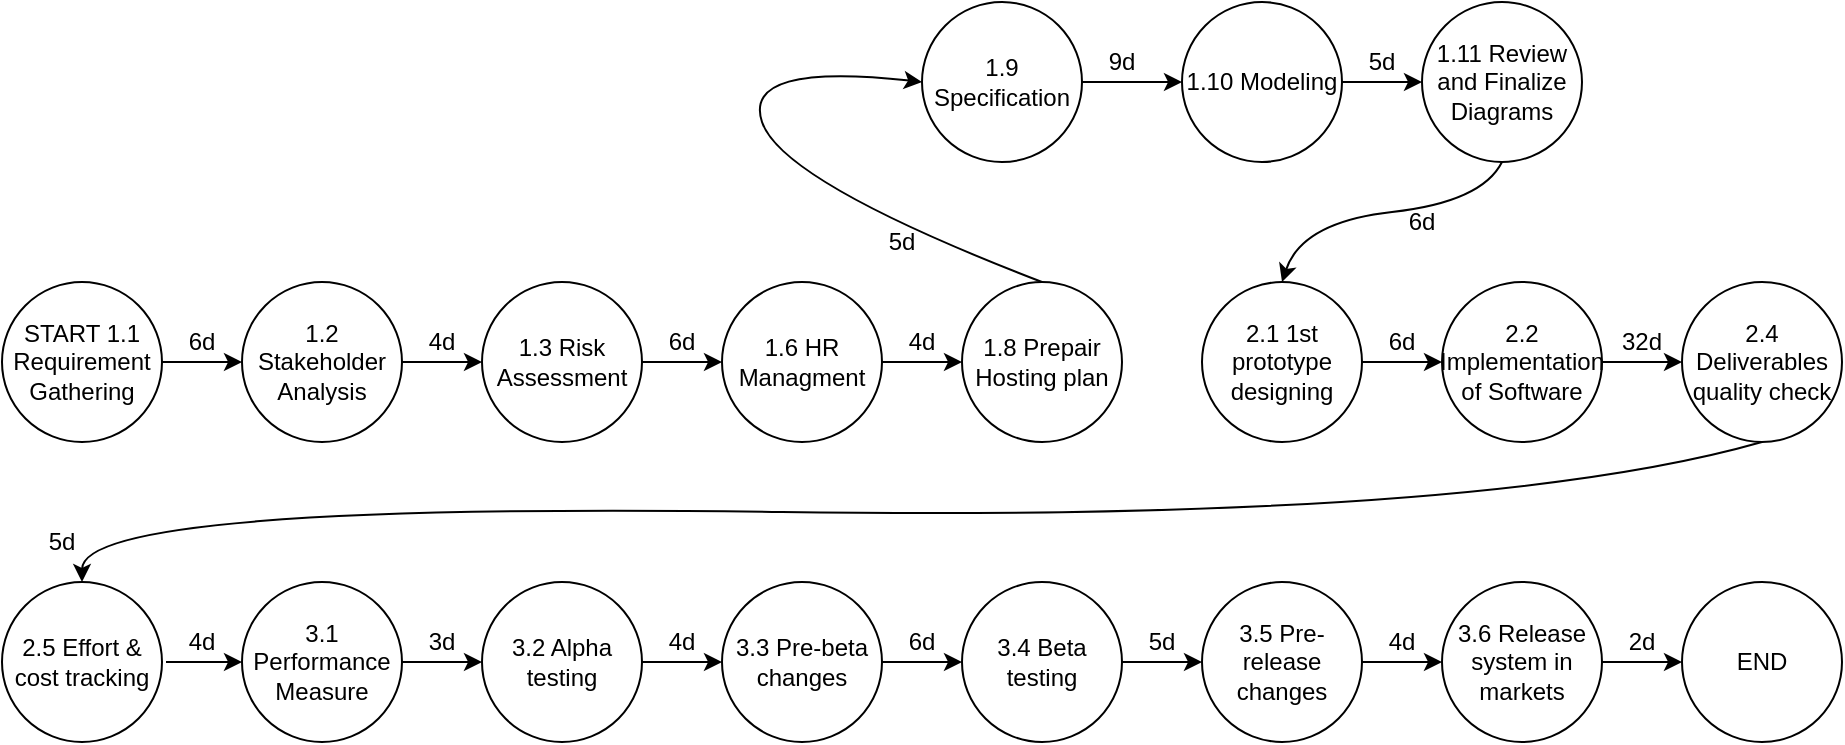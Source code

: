 <mxfile version="13.9.9" type="device"><diagram id="nDJNusIrOSoJLzMzl-mA" name="Page-1"><mxGraphModel dx="1487" dy="707" grid="1" gridSize="10" guides="1" tooltips="1" connect="1" arrows="1" fold="1" page="1" pageScale="1" pageWidth="827" pageHeight="1169" math="0" shadow="0"><root><mxCell id="0"/><mxCell id="1" parent="0"/><mxCell id="JX0Lg0hotUuYufaWb5vS-2" value="&lt;span&gt;START 1.1 Requirement Gathering&lt;/span&gt;" style="ellipse;whiteSpace=wrap;html=1;aspect=fixed;" parent="1" vertex="1"><mxGeometry y="170" width="80" height="80" as="geometry"/></mxCell><mxCell id="JX0Lg0hotUuYufaWb5vS-3" value="&lt;span&gt;1.2 Stakeholder Analysis&lt;/span&gt;" style="ellipse;whiteSpace=wrap;html=1;aspect=fixed;" parent="1" vertex="1"><mxGeometry x="120" y="170" width="80" height="80" as="geometry"/></mxCell><mxCell id="JX0Lg0hotUuYufaWb5vS-4" value="&lt;span&gt;1.3 Risk Assessment&lt;/span&gt;" style="ellipse;whiteSpace=wrap;html=1;aspect=fixed;" parent="1" vertex="1"><mxGeometry x="240" y="170" width="80" height="80" as="geometry"/></mxCell><mxCell id="JX0Lg0hotUuYufaWb5vS-5" value="&lt;span&gt;1.6 HR Managment&lt;/span&gt;" style="ellipse;whiteSpace=wrap;html=1;aspect=fixed;" parent="1" vertex="1"><mxGeometry x="360" y="170" width="80" height="80" as="geometry"/></mxCell><mxCell id="JX0Lg0hotUuYufaWb5vS-6" value="&lt;span&gt;1.8 Prepair Hosting plan&lt;/span&gt;" style="ellipse;whiteSpace=wrap;html=1;aspect=fixed;" parent="1" vertex="1"><mxGeometry x="480" y="170" width="80" height="80" as="geometry"/></mxCell><mxCell id="JX0Lg0hotUuYufaWb5vS-7" value="&lt;span&gt;2.1 1st prototype designing&lt;/span&gt;" style="ellipse;whiteSpace=wrap;html=1;aspect=fixed;" parent="1" vertex="1"><mxGeometry x="600" y="170" width="80" height="80" as="geometry"/></mxCell><mxCell id="JX0Lg0hotUuYufaWb5vS-8" value="&lt;span&gt;2.2 Implementation of Software&lt;/span&gt;" style="ellipse;whiteSpace=wrap;html=1;aspect=fixed;" parent="1" vertex="1"><mxGeometry x="720" y="170" width="80" height="80" as="geometry"/></mxCell><mxCell id="JX0Lg0hotUuYufaWb5vS-9" value="&lt;span&gt;2.4 Deliverables quality check&lt;/span&gt;" style="ellipse;whiteSpace=wrap;html=1;aspect=fixed;" parent="1" vertex="1"><mxGeometry x="840" y="170" width="80" height="80" as="geometry"/></mxCell><mxCell id="JX0Lg0hotUuYufaWb5vS-10" value="&lt;span&gt;2.5 Effort &amp;amp; cost tracking&lt;/span&gt;" style="ellipse;whiteSpace=wrap;html=1;aspect=fixed;" parent="1" vertex="1"><mxGeometry y="320" width="80" height="80" as="geometry"/></mxCell><mxCell id="JX0Lg0hotUuYufaWb5vS-11" value="&lt;span&gt;3.1 Performance Measure&lt;br&gt;&lt;/span&gt;" style="ellipse;whiteSpace=wrap;html=1;aspect=fixed;" parent="1" vertex="1"><mxGeometry x="120" y="320" width="80" height="80" as="geometry"/></mxCell><mxCell id="JX0Lg0hotUuYufaWb5vS-12" value="&lt;span&gt;3.2 Alpha testing&lt;br&gt;&lt;/span&gt;" style="ellipse;whiteSpace=wrap;html=1;aspect=fixed;" parent="1" vertex="1"><mxGeometry x="240" y="320" width="80" height="80" as="geometry"/></mxCell><mxCell id="JX0Lg0hotUuYufaWb5vS-14" value="&lt;span&gt;3.3 Pre-beta changes&lt;br&gt;&lt;/span&gt;" style="ellipse;whiteSpace=wrap;html=1;aspect=fixed;" parent="1" vertex="1"><mxGeometry x="360" y="320" width="80" height="80" as="geometry"/></mxCell><mxCell id="JX0Lg0hotUuYufaWb5vS-15" value="&lt;span&gt;3.4 Beta testing&lt;br&gt;&lt;/span&gt;" style="ellipse;whiteSpace=wrap;html=1;aspect=fixed;" parent="1" vertex="1"><mxGeometry x="480" y="320" width="80" height="80" as="geometry"/></mxCell><mxCell id="JX0Lg0hotUuYufaWb5vS-16" value="&lt;span&gt;3.5 Pre-release changes&lt;br&gt;&lt;/span&gt;" style="ellipse;whiteSpace=wrap;html=1;aspect=fixed;" parent="1" vertex="1"><mxGeometry x="600" y="320" width="80" height="80" as="geometry"/></mxCell><mxCell id="JX0Lg0hotUuYufaWb5vS-17" value="&lt;span&gt;3.6 Release system in markets&lt;br&gt;&lt;/span&gt;" style="ellipse;whiteSpace=wrap;html=1;aspect=fixed;" parent="1" vertex="1"><mxGeometry x="720" y="320" width="80" height="80" as="geometry"/></mxCell><mxCell id="JX0Lg0hotUuYufaWb5vS-18" value="" style="endArrow=classic;html=1;exitX=1;exitY=0.5;exitDx=0;exitDy=0;entryX=0;entryY=0.5;entryDx=0;entryDy=0;" parent="1" source="JX0Lg0hotUuYufaWb5vS-2" target="JX0Lg0hotUuYufaWb5vS-3" edge="1"><mxGeometry width="50" height="50" relative="1" as="geometry"><mxPoint x="160" y="320" as="sourcePoint"/><mxPoint x="210" y="270" as="targetPoint"/></mxGeometry></mxCell><mxCell id="JX0Lg0hotUuYufaWb5vS-19" value="" style="endArrow=classic;html=1;exitX=1;exitY=0.5;exitDx=0;exitDy=0;entryX=0;entryY=0.5;entryDx=0;entryDy=0;" parent="1" source="JX0Lg0hotUuYufaWb5vS-3" target="JX0Lg0hotUuYufaWb5vS-4" edge="1"><mxGeometry width="50" height="50" relative="1" as="geometry"><mxPoint x="90" y="220" as="sourcePoint"/><mxPoint x="130" y="220" as="targetPoint"/></mxGeometry></mxCell><mxCell id="JX0Lg0hotUuYufaWb5vS-20" value="" style="endArrow=classic;html=1;exitX=1;exitY=0.5;exitDx=0;exitDy=0;entryX=0;entryY=0.5;entryDx=0;entryDy=0;" parent="1" source="JX0Lg0hotUuYufaWb5vS-4" target="JX0Lg0hotUuYufaWb5vS-5" edge="1"><mxGeometry width="50" height="50" relative="1" as="geometry"><mxPoint x="210" y="220" as="sourcePoint"/><mxPoint x="250" y="220" as="targetPoint"/></mxGeometry></mxCell><mxCell id="JX0Lg0hotUuYufaWb5vS-21" value="" style="endArrow=classic;html=1;exitX=1;exitY=0.5;exitDx=0;exitDy=0;entryX=0;entryY=0.5;entryDx=0;entryDy=0;" parent="1" source="JX0Lg0hotUuYufaWb5vS-5" target="JX0Lg0hotUuYufaWb5vS-6" edge="1"><mxGeometry width="50" height="50" relative="1" as="geometry"><mxPoint x="220" y="230" as="sourcePoint"/><mxPoint x="260" y="230" as="targetPoint"/></mxGeometry></mxCell><mxCell id="JX0Lg0hotUuYufaWb5vS-23" value="" style="endArrow=classic;html=1;exitX=1;exitY=0.5;exitDx=0;exitDy=0;entryX=0;entryY=0.5;entryDx=0;entryDy=0;" parent="1" source="JX0Lg0hotUuYufaWb5vS-7" target="JX0Lg0hotUuYufaWb5vS-8" edge="1"><mxGeometry width="50" height="50" relative="1" as="geometry"><mxPoint x="570" y="220" as="sourcePoint"/><mxPoint x="610" y="220" as="targetPoint"/></mxGeometry></mxCell><mxCell id="JX0Lg0hotUuYufaWb5vS-25" value="" style="curved=1;endArrow=classic;html=1;exitX=0.5;exitY=1;exitDx=0;exitDy=0;entryX=0.5;entryY=0;entryDx=0;entryDy=0;" parent="1" source="JX0Lg0hotUuYufaWb5vS-9" target="JX0Lg0hotUuYufaWb5vS-10" edge="1"><mxGeometry width="50" height="50" relative="1" as="geometry"><mxPoint x="690" y="320" as="sourcePoint"/><mxPoint x="200" y="280" as="targetPoint"/><Array as="points"><mxPoint x="740" y="290"/><mxPoint x="40" y="280"/></Array></mxGeometry></mxCell><mxCell id="JX0Lg0hotUuYufaWb5vS-26" value="" style="endArrow=classic;html=1;exitX=1;exitY=0.5;exitDx=0;exitDy=0;entryX=0;entryY=0.5;entryDx=0;entryDy=0;" parent="1" source="JX0Lg0hotUuYufaWb5vS-8" target="JX0Lg0hotUuYufaWb5vS-9" edge="1"><mxGeometry width="50" height="50" relative="1" as="geometry"><mxPoint x="690" y="220" as="sourcePoint"/><mxPoint x="730" y="220" as="targetPoint"/></mxGeometry></mxCell><mxCell id="JX0Lg0hotUuYufaWb5vS-27" value="" style="endArrow=classic;html=1;entryX=0;entryY=0.5;entryDx=0;entryDy=0;" parent="1" target="JX0Lg0hotUuYufaWb5vS-11" edge="1"><mxGeometry width="50" height="50" relative="1" as="geometry"><mxPoint x="82" y="360" as="sourcePoint"/><mxPoint x="130" y="220" as="targetPoint"/></mxGeometry></mxCell><mxCell id="JX0Lg0hotUuYufaWb5vS-28" value="" style="endArrow=classic;html=1;entryX=0;entryY=0.5;entryDx=0;entryDy=0;exitX=1;exitY=0.5;exitDx=0;exitDy=0;" parent="1" source="JX0Lg0hotUuYufaWb5vS-11" target="JX0Lg0hotUuYufaWb5vS-12" edge="1"><mxGeometry width="50" height="50" relative="1" as="geometry"><mxPoint x="92" y="370" as="sourcePoint"/><mxPoint x="130" y="370" as="targetPoint"/></mxGeometry></mxCell><mxCell id="JX0Lg0hotUuYufaWb5vS-29" value="" style="endArrow=classic;html=1;entryX=0;entryY=0.5;entryDx=0;entryDy=0;" parent="1" target="JX0Lg0hotUuYufaWb5vS-14" edge="1"><mxGeometry width="50" height="50" relative="1" as="geometry"><mxPoint x="320" y="360" as="sourcePoint"/><mxPoint x="250" y="370" as="targetPoint"/></mxGeometry></mxCell><mxCell id="JX0Lg0hotUuYufaWb5vS-30" value="" style="endArrow=classic;html=1;entryX=0;entryY=0.5;entryDx=0;entryDy=0;exitX=1;exitY=0.5;exitDx=0;exitDy=0;" parent="1" source="JX0Lg0hotUuYufaWb5vS-14" target="JX0Lg0hotUuYufaWb5vS-15" edge="1"><mxGeometry width="50" height="50" relative="1" as="geometry"><mxPoint x="330" y="370" as="sourcePoint"/><mxPoint x="370" y="370" as="targetPoint"/></mxGeometry></mxCell><mxCell id="JX0Lg0hotUuYufaWb5vS-31" value="" style="endArrow=classic;html=1;exitX=1;exitY=0.5;exitDx=0;exitDy=0;" parent="1" source="JX0Lg0hotUuYufaWb5vS-15" target="JX0Lg0hotUuYufaWb5vS-16" edge="1"><mxGeometry width="50" height="50" relative="1" as="geometry"><mxPoint x="450" y="370" as="sourcePoint"/><mxPoint x="490" y="370" as="targetPoint"/></mxGeometry></mxCell><mxCell id="JX0Lg0hotUuYufaWb5vS-32" value="" style="endArrow=classic;html=1;exitX=1;exitY=0.5;exitDx=0;exitDy=0;entryX=0;entryY=0.5;entryDx=0;entryDy=0;" parent="1" source="JX0Lg0hotUuYufaWb5vS-16" target="JX0Lg0hotUuYufaWb5vS-17" edge="1"><mxGeometry width="50" height="50" relative="1" as="geometry"><mxPoint x="570" y="370" as="sourcePoint"/><mxPoint x="610" y="370" as="targetPoint"/></mxGeometry></mxCell><mxCell id="JX0Lg0hotUuYufaWb5vS-33" value="6d" style="text;html=1;strokeColor=none;fillColor=none;align=center;verticalAlign=middle;whiteSpace=wrap;rounded=0;" parent="1" vertex="1"><mxGeometry x="80" y="190" width="40" height="20" as="geometry"/></mxCell><mxCell id="JX0Lg0hotUuYufaWb5vS-34" value="4d" style="text;html=1;strokeColor=none;fillColor=none;align=center;verticalAlign=middle;whiteSpace=wrap;rounded=0;" parent="1" vertex="1"><mxGeometry x="200" y="190" width="40" height="20" as="geometry"/></mxCell><mxCell id="JX0Lg0hotUuYufaWb5vS-35" value="6d" style="text;html=1;strokeColor=none;fillColor=none;align=center;verticalAlign=middle;whiteSpace=wrap;rounded=0;" parent="1" vertex="1"><mxGeometry x="320" y="190" width="40" height="20" as="geometry"/></mxCell><mxCell id="JX0Lg0hotUuYufaWb5vS-36" value="4d" style="text;html=1;strokeColor=none;fillColor=none;align=center;verticalAlign=middle;whiteSpace=wrap;rounded=0;" parent="1" vertex="1"><mxGeometry x="440" y="190" width="40" height="20" as="geometry"/></mxCell><mxCell id="JX0Lg0hotUuYufaWb5vS-37" value="5d" style="text;html=1;strokeColor=none;fillColor=none;align=center;verticalAlign=middle;whiteSpace=wrap;rounded=0;" parent="1" vertex="1"><mxGeometry x="430" y="140" width="40" height="20" as="geometry"/></mxCell><mxCell id="JX0Lg0hotUuYufaWb5vS-38" value="6d" style="text;html=1;strokeColor=none;fillColor=none;align=center;verticalAlign=middle;whiteSpace=wrap;rounded=0;" parent="1" vertex="1"><mxGeometry x="680" y="190" width="40" height="20" as="geometry"/></mxCell><mxCell id="JX0Lg0hotUuYufaWb5vS-39" value="32d" style="text;html=1;strokeColor=none;fillColor=none;align=center;verticalAlign=middle;whiteSpace=wrap;rounded=0;" parent="1" vertex="1"><mxGeometry x="800" y="190" width="40" height="20" as="geometry"/></mxCell><mxCell id="JX0Lg0hotUuYufaWb5vS-40" value="5d" style="text;html=1;strokeColor=none;fillColor=none;align=center;verticalAlign=middle;whiteSpace=wrap;rounded=0;" parent="1" vertex="1"><mxGeometry x="10" y="290" width="40" height="20" as="geometry"/></mxCell><mxCell id="JX0Lg0hotUuYufaWb5vS-41" value="4d" style="text;html=1;strokeColor=none;fillColor=none;align=center;verticalAlign=middle;whiteSpace=wrap;rounded=0;" parent="1" vertex="1"><mxGeometry x="80" y="340" width="40" height="20" as="geometry"/></mxCell><mxCell id="JX0Lg0hotUuYufaWb5vS-42" value="3d" style="text;html=1;strokeColor=none;fillColor=none;align=center;verticalAlign=middle;whiteSpace=wrap;rounded=0;" parent="1" vertex="1"><mxGeometry x="200" y="340" width="40" height="20" as="geometry"/></mxCell><mxCell id="JX0Lg0hotUuYufaWb5vS-43" value="4d" style="text;html=1;strokeColor=none;fillColor=none;align=center;verticalAlign=middle;whiteSpace=wrap;rounded=0;" parent="1" vertex="1"><mxGeometry x="320" y="340" width="40" height="20" as="geometry"/></mxCell><mxCell id="JX0Lg0hotUuYufaWb5vS-44" value="6d" style="text;html=1;strokeColor=none;fillColor=none;align=center;verticalAlign=middle;whiteSpace=wrap;rounded=0;" parent="1" vertex="1"><mxGeometry x="440" y="340" width="40" height="20" as="geometry"/></mxCell><mxCell id="JX0Lg0hotUuYufaWb5vS-45" value="5d" style="text;html=1;strokeColor=none;fillColor=none;align=center;verticalAlign=middle;whiteSpace=wrap;rounded=0;" parent="1" vertex="1"><mxGeometry x="560" y="340" width="40" height="20" as="geometry"/></mxCell><mxCell id="JX0Lg0hotUuYufaWb5vS-46" value="4d" style="text;html=1;strokeColor=none;fillColor=none;align=center;verticalAlign=middle;whiteSpace=wrap;rounded=0;" parent="1" vertex="1"><mxGeometry x="680" y="340" width="40" height="20" as="geometry"/></mxCell><mxCell id="JX0Lg0hotUuYufaWb5vS-47" value="&lt;span&gt;END&lt;br&gt;&lt;/span&gt;" style="ellipse;whiteSpace=wrap;html=1;aspect=fixed;" parent="1" vertex="1"><mxGeometry x="840" y="320" width="80" height="80" as="geometry"/></mxCell><mxCell id="JX0Lg0hotUuYufaWb5vS-48" value="2d" style="text;html=1;strokeColor=none;fillColor=none;align=center;verticalAlign=middle;whiteSpace=wrap;rounded=0;" parent="1" vertex="1"><mxGeometry x="800" y="340" width="40" height="20" as="geometry"/></mxCell><mxCell id="JX0Lg0hotUuYufaWb5vS-49" value="" style="endArrow=classic;html=1;exitX=1;exitY=0.5;exitDx=0;exitDy=0;entryX=0;entryY=0.5;entryDx=0;entryDy=0;" parent="1" source="JX0Lg0hotUuYufaWb5vS-17" target="JX0Lg0hotUuYufaWb5vS-47" edge="1"><mxGeometry width="50" height="50" relative="1" as="geometry"><mxPoint x="570" y="370" as="sourcePoint"/><mxPoint x="610.0" y="370" as="targetPoint"/></mxGeometry></mxCell><mxCell id="wWGgXtt5BqtgIjc9QTHq-1" value="&lt;span&gt;1.9 Specification&lt;/span&gt;" style="ellipse;whiteSpace=wrap;html=1;aspect=fixed;" vertex="1" parent="1"><mxGeometry x="460" y="30" width="80" height="80" as="geometry"/></mxCell><mxCell id="wWGgXtt5BqtgIjc9QTHq-2" value="&lt;span&gt;1.10 Modeling&lt;/span&gt;" style="ellipse;whiteSpace=wrap;html=1;aspect=fixed;" vertex="1" parent="1"><mxGeometry x="590" y="30" width="80" height="80" as="geometry"/></mxCell><mxCell id="wWGgXtt5BqtgIjc9QTHq-3" value="&lt;span&gt;1.11 Review and Finalize Diagrams&lt;/span&gt;" style="ellipse;whiteSpace=wrap;html=1;aspect=fixed;" vertex="1" parent="1"><mxGeometry x="710" y="30" width="80" height="80" as="geometry"/></mxCell><mxCell id="wWGgXtt5BqtgIjc9QTHq-5" value="" style="endArrow=classic;html=1;exitX=1;exitY=0.5;exitDx=0;exitDy=0;entryX=0;entryY=0.5;entryDx=0;entryDy=0;" edge="1" parent="1" source="wWGgXtt5BqtgIjc9QTHq-1" target="wWGgXtt5BqtgIjc9QTHq-2"><mxGeometry width="50" height="50" relative="1" as="geometry"><mxPoint x="530" y="180" as="sourcePoint"/><mxPoint x="510" y="120" as="targetPoint"/></mxGeometry></mxCell><mxCell id="wWGgXtt5BqtgIjc9QTHq-6" value="" style="endArrow=classic;html=1;exitX=1;exitY=0.5;exitDx=0;exitDy=0;entryX=0;entryY=0.5;entryDx=0;entryDy=0;" edge="1" parent="1" source="wWGgXtt5BqtgIjc9QTHq-2" target="wWGgXtt5BqtgIjc9QTHq-3"><mxGeometry width="50" height="50" relative="1" as="geometry"><mxPoint x="550" y="80" as="sourcePoint"/><mxPoint x="600" y="80" as="targetPoint"/></mxGeometry></mxCell><mxCell id="wWGgXtt5BqtgIjc9QTHq-8" value="9d" style="text;html=1;strokeColor=none;fillColor=none;align=center;verticalAlign=middle;whiteSpace=wrap;rounded=0;" vertex="1" parent="1"><mxGeometry x="540" y="50" width="40" height="20" as="geometry"/></mxCell><mxCell id="wWGgXtt5BqtgIjc9QTHq-9" value="5d" style="text;html=1;strokeColor=none;fillColor=none;align=center;verticalAlign=middle;whiteSpace=wrap;rounded=0;" vertex="1" parent="1"><mxGeometry x="670" y="50" width="40" height="20" as="geometry"/></mxCell><mxCell id="wWGgXtt5BqtgIjc9QTHq-11" value="" style="curved=1;endArrow=classic;html=1;exitX=0.5;exitY=1;exitDx=0;exitDy=0;entryX=0.5;entryY=0;entryDx=0;entryDy=0;" edge="1" parent="1" source="wWGgXtt5BqtgIjc9QTHq-3" target="JX0Lg0hotUuYufaWb5vS-7"><mxGeometry width="50" height="50" relative="1" as="geometry"><mxPoint x="500" y="240" as="sourcePoint"/><mxPoint x="550" y="190" as="targetPoint"/><Array as="points"><mxPoint x="740" y="130"/><mxPoint x="650" y="140"/></Array></mxGeometry></mxCell><mxCell id="wWGgXtt5BqtgIjc9QTHq-13" value="6d" style="text;html=1;strokeColor=none;fillColor=none;align=center;verticalAlign=middle;whiteSpace=wrap;rounded=0;" vertex="1" parent="1"><mxGeometry x="690" y="130" width="40" height="20" as="geometry"/></mxCell><mxCell id="wWGgXtt5BqtgIjc9QTHq-14" value="" style="curved=1;endArrow=classic;html=1;entryX=0;entryY=0.5;entryDx=0;entryDy=0;exitX=0.5;exitY=0;exitDx=0;exitDy=0;" edge="1" parent="1" source="JX0Lg0hotUuYufaWb5vS-6" target="wWGgXtt5BqtgIjc9QTHq-1"><mxGeometry width="50" height="50" relative="1" as="geometry"><mxPoint x="500" y="240" as="sourcePoint"/><mxPoint x="550" y="190" as="targetPoint"/><Array as="points"><mxPoint x="390" y="120"/><mxPoint x="370" y="60"/></Array></mxGeometry></mxCell></root></mxGraphModel></diagram></mxfile>